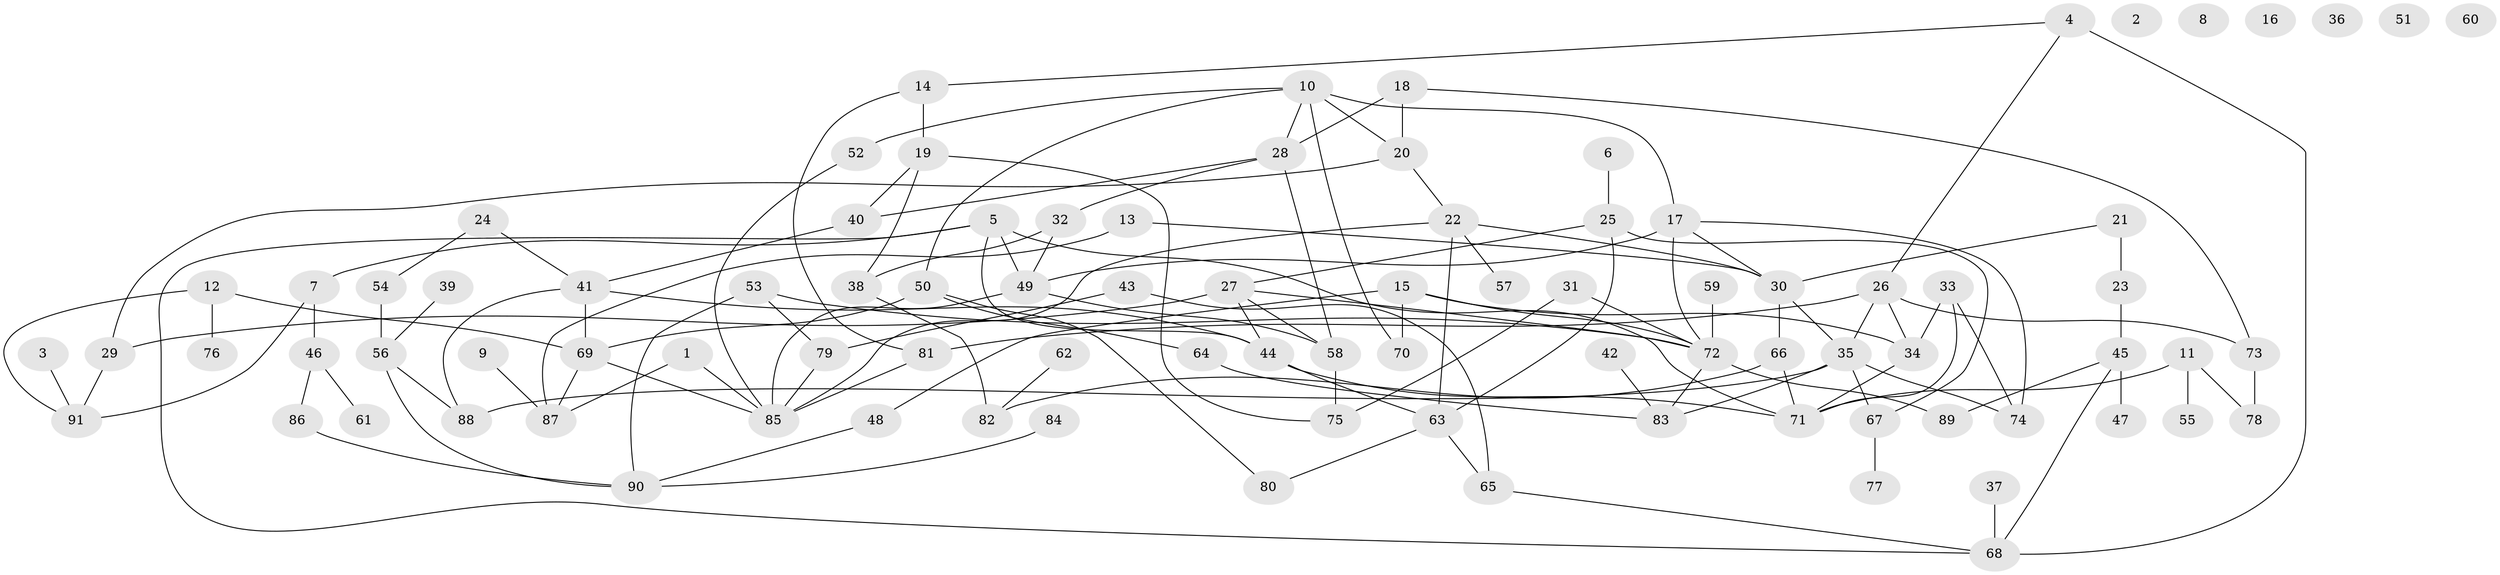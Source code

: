 // coarse degree distribution, {3: 0.18181818181818182, 7: 0.22727272727272727, 4: 0.045454545454545456, 9: 0.09090909090909091, 10: 0.045454545454545456, 2: 0.3181818181818182, 8: 0.045454545454545456, 5: 0.045454545454545456}
// Generated by graph-tools (version 1.1) at 2025/35/03/04/25 23:35:48]
// undirected, 91 vertices, 134 edges
graph export_dot {
  node [color=gray90,style=filled];
  1;
  2;
  3;
  4;
  5;
  6;
  7;
  8;
  9;
  10;
  11;
  12;
  13;
  14;
  15;
  16;
  17;
  18;
  19;
  20;
  21;
  22;
  23;
  24;
  25;
  26;
  27;
  28;
  29;
  30;
  31;
  32;
  33;
  34;
  35;
  36;
  37;
  38;
  39;
  40;
  41;
  42;
  43;
  44;
  45;
  46;
  47;
  48;
  49;
  50;
  51;
  52;
  53;
  54;
  55;
  56;
  57;
  58;
  59;
  60;
  61;
  62;
  63;
  64;
  65;
  66;
  67;
  68;
  69;
  70;
  71;
  72;
  73;
  74;
  75;
  76;
  77;
  78;
  79;
  80;
  81;
  82;
  83;
  84;
  85;
  86;
  87;
  88;
  89;
  90;
  91;
  1 -- 85;
  1 -- 87;
  3 -- 91;
  4 -- 14;
  4 -- 26;
  4 -- 68;
  5 -- 7;
  5 -- 44;
  5 -- 49;
  5 -- 68;
  5 -- 71;
  6 -- 25;
  7 -- 46;
  7 -- 91;
  9 -- 87;
  10 -- 17;
  10 -- 20;
  10 -- 28;
  10 -- 50;
  10 -- 52;
  10 -- 70;
  11 -- 55;
  11 -- 71;
  11 -- 78;
  12 -- 69;
  12 -- 76;
  12 -- 91;
  13 -- 30;
  13 -- 87;
  14 -- 19;
  14 -- 81;
  15 -- 34;
  15 -- 48;
  15 -- 70;
  15 -- 72;
  17 -- 30;
  17 -- 49;
  17 -- 72;
  17 -- 74;
  18 -- 20;
  18 -- 28;
  18 -- 73;
  19 -- 38;
  19 -- 40;
  19 -- 75;
  20 -- 22;
  20 -- 29;
  21 -- 23;
  21 -- 30;
  22 -- 30;
  22 -- 57;
  22 -- 63;
  22 -- 85;
  23 -- 45;
  24 -- 41;
  24 -- 54;
  25 -- 27;
  25 -- 63;
  25 -- 67;
  26 -- 34;
  26 -- 35;
  26 -- 73;
  26 -- 81;
  27 -- 29;
  27 -- 44;
  27 -- 58;
  27 -- 72;
  28 -- 32;
  28 -- 40;
  28 -- 58;
  29 -- 91;
  30 -- 35;
  30 -- 66;
  31 -- 72;
  31 -- 75;
  32 -- 38;
  32 -- 49;
  33 -- 34;
  33 -- 71;
  33 -- 74;
  34 -- 71;
  35 -- 67;
  35 -- 74;
  35 -- 83;
  35 -- 88;
  37 -- 68;
  38 -- 82;
  39 -- 56;
  40 -- 41;
  41 -- 44;
  41 -- 69;
  41 -- 88;
  42 -- 83;
  43 -- 65;
  43 -- 79;
  44 -- 63;
  44 -- 71;
  45 -- 47;
  45 -- 68;
  45 -- 89;
  46 -- 61;
  46 -- 86;
  48 -- 90;
  49 -- 58;
  49 -- 85;
  50 -- 64;
  50 -- 69;
  50 -- 80;
  52 -- 85;
  53 -- 72;
  53 -- 79;
  53 -- 90;
  54 -- 56;
  56 -- 88;
  56 -- 90;
  58 -- 75;
  59 -- 72;
  62 -- 82;
  63 -- 65;
  63 -- 80;
  64 -- 83;
  65 -- 68;
  66 -- 71;
  66 -- 82;
  67 -- 77;
  69 -- 85;
  69 -- 87;
  72 -- 83;
  72 -- 89;
  73 -- 78;
  79 -- 85;
  81 -- 85;
  84 -- 90;
  86 -- 90;
}
